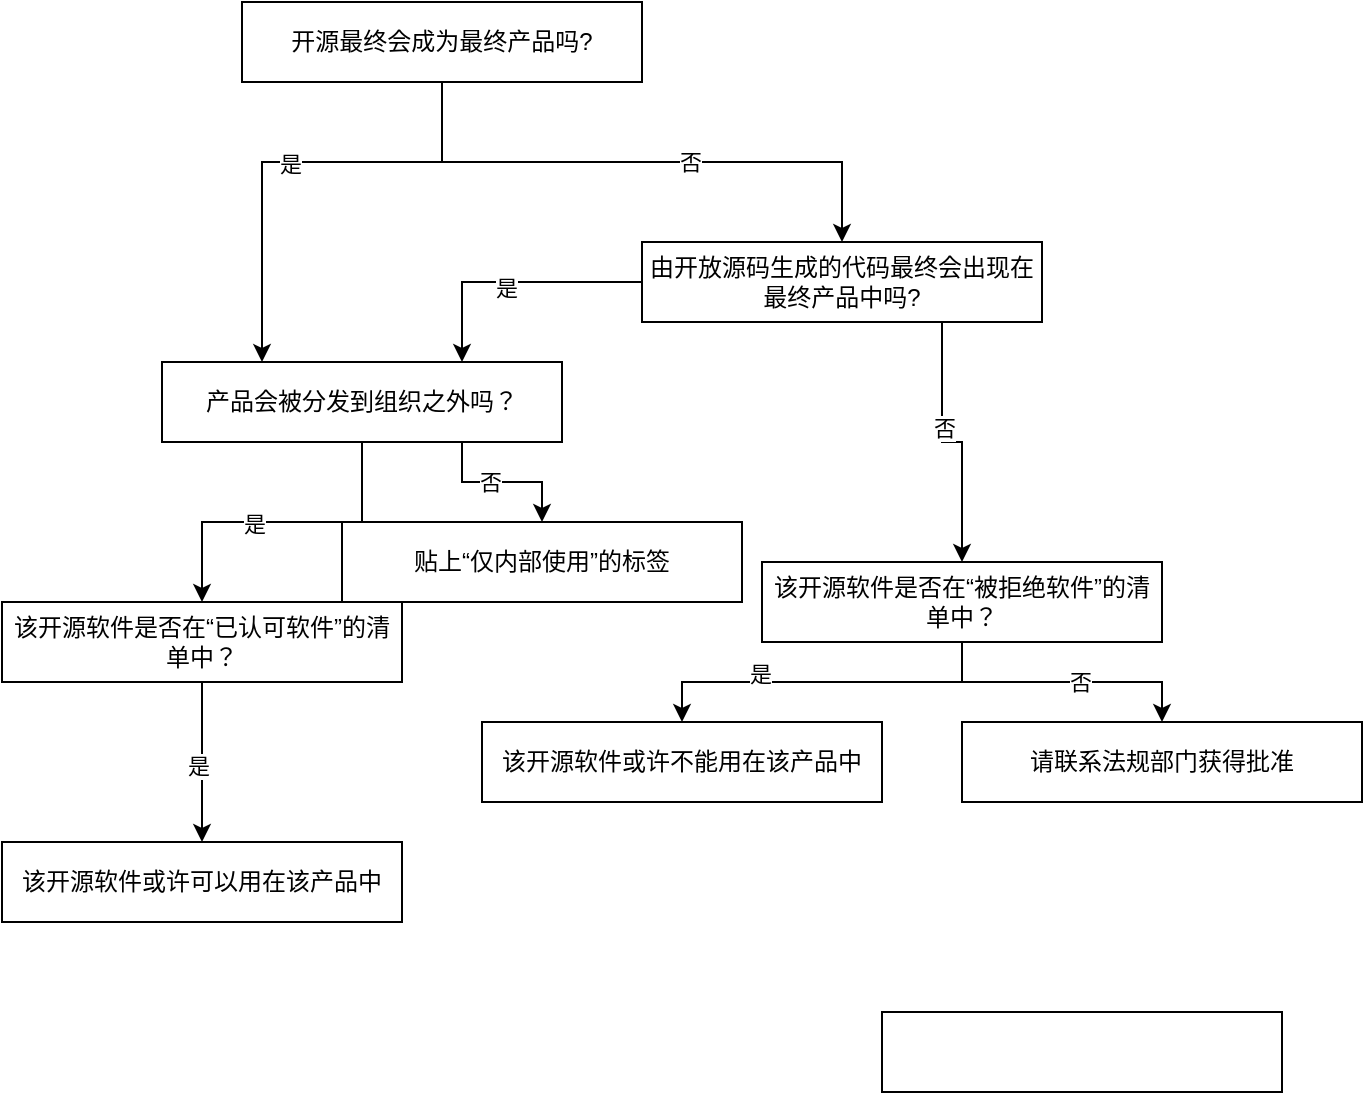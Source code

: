 <mxfile version="22.0.2" type="device">
  <diagram name="第 1 页" id="acyCwFvoxw1A1-NLWglK">
    <mxGraphModel dx="789" dy="490" grid="1" gridSize="10" guides="1" tooltips="1" connect="1" arrows="1" fold="1" page="1" pageScale="1" pageWidth="827" pageHeight="1169" math="0" shadow="0">
      <root>
        <mxCell id="0" />
        <mxCell id="1" parent="0" />
        <mxCell id="S0LXVtmESpwxHKB-OP2k-3" value="" style="edgeStyle=orthogonalEdgeStyle;rounded=0;orthogonalLoop=1;jettySize=auto;html=1;fontSize=15;entryX=0.25;entryY=0;entryDx=0;entryDy=0;" edge="1" parent="1" source="S0LXVtmESpwxHKB-OP2k-1" target="S0LXVtmESpwxHKB-OP2k-2">
          <mxGeometry relative="1" as="geometry">
            <Array as="points">
              <mxPoint x="300" y="120" />
              <mxPoint x="210" y="120" />
            </Array>
          </mxGeometry>
        </mxCell>
        <mxCell id="S0LXVtmESpwxHKB-OP2k-32" value="是" style="edgeLabel;html=1;align=center;verticalAlign=middle;resizable=0;points=[];" vertex="1" connectable="0" parent="S0LXVtmESpwxHKB-OP2k-3">
          <mxGeometry x="0.01" y="1" relative="1" as="geometry">
            <mxPoint as="offset" />
          </mxGeometry>
        </mxCell>
        <mxCell id="S0LXVtmESpwxHKB-OP2k-13" value="" style="edgeStyle=orthogonalEdgeStyle;rounded=0;orthogonalLoop=1;jettySize=auto;html=1;" edge="1" parent="1" source="S0LXVtmESpwxHKB-OP2k-1" target="S0LXVtmESpwxHKB-OP2k-12">
          <mxGeometry relative="1" as="geometry" />
        </mxCell>
        <mxCell id="S0LXVtmESpwxHKB-OP2k-14" value="否" style="edgeLabel;html=1;align=center;verticalAlign=middle;resizable=0;points=[];" vertex="1" connectable="0" parent="S0LXVtmESpwxHKB-OP2k-13">
          <mxGeometry x="0.17" relative="1" as="geometry">
            <mxPoint as="offset" />
          </mxGeometry>
        </mxCell>
        <mxCell id="S0LXVtmESpwxHKB-OP2k-1" value="开源最终会成为最终产品吗?" style="rounded=0;whiteSpace=wrap;html=1;" vertex="1" parent="1">
          <mxGeometry x="200" y="40" width="200" height="40" as="geometry" />
        </mxCell>
        <mxCell id="S0LXVtmESpwxHKB-OP2k-6" value="" style="edgeStyle=orthogonalEdgeStyle;rounded=0;orthogonalLoop=1;jettySize=auto;html=1;" edge="1" parent="1" source="S0LXVtmESpwxHKB-OP2k-2" target="S0LXVtmESpwxHKB-OP2k-5">
          <mxGeometry relative="1" as="geometry" />
        </mxCell>
        <mxCell id="S0LXVtmESpwxHKB-OP2k-9" value="是" style="edgeLabel;html=1;align=center;verticalAlign=middle;resizable=0;points=[];" vertex="1" connectable="0" parent="S0LXVtmESpwxHKB-OP2k-6">
          <mxGeometry x="0.175" y="1" relative="1" as="geometry">
            <mxPoint as="offset" />
          </mxGeometry>
        </mxCell>
        <mxCell id="S0LXVtmESpwxHKB-OP2k-2" value="产品会被分发到组织之外吗？" style="rounded=0;whiteSpace=wrap;html=1;" vertex="1" parent="1">
          <mxGeometry x="160" y="220" width="200" height="40" as="geometry" />
        </mxCell>
        <mxCell id="S0LXVtmESpwxHKB-OP2k-8" value="" style="edgeStyle=orthogonalEdgeStyle;rounded=0;orthogonalLoop=1;jettySize=auto;html=1;" edge="1" parent="1" source="S0LXVtmESpwxHKB-OP2k-5" target="S0LXVtmESpwxHKB-OP2k-7">
          <mxGeometry relative="1" as="geometry" />
        </mxCell>
        <mxCell id="S0LXVtmESpwxHKB-OP2k-10" value="是" style="edgeLabel;html=1;align=center;verticalAlign=middle;resizable=0;points=[];" vertex="1" connectable="0" parent="S0LXVtmESpwxHKB-OP2k-8">
          <mxGeometry x="0.05" y="-2" relative="1" as="geometry">
            <mxPoint as="offset" />
          </mxGeometry>
        </mxCell>
        <mxCell id="S0LXVtmESpwxHKB-OP2k-5" value="该开源软件是否在“已认可软件”的清单中？" style="rounded=0;whiteSpace=wrap;html=1;" vertex="1" parent="1">
          <mxGeometry x="80" y="340" width="200" height="40" as="geometry" />
        </mxCell>
        <mxCell id="S0LXVtmESpwxHKB-OP2k-7" value="该开源软件或许可以用在该产品中" style="rounded=0;whiteSpace=wrap;html=1;" vertex="1" parent="1">
          <mxGeometry x="80" y="460" width="200" height="40" as="geometry" />
        </mxCell>
        <mxCell id="S0LXVtmESpwxHKB-OP2k-15" value="" style="edgeStyle=orthogonalEdgeStyle;rounded=0;orthogonalLoop=1;jettySize=auto;html=1;exitX=0;exitY=0.5;exitDx=0;exitDy=0;entryX=0.75;entryY=0;entryDx=0;entryDy=0;" edge="1" parent="1" source="S0LXVtmESpwxHKB-OP2k-12" target="S0LXVtmESpwxHKB-OP2k-2">
          <mxGeometry relative="1" as="geometry" />
        </mxCell>
        <mxCell id="S0LXVtmESpwxHKB-OP2k-16" value="是" style="edgeLabel;html=1;align=center;verticalAlign=middle;resizable=0;points=[];" vertex="1" connectable="0" parent="S0LXVtmESpwxHKB-OP2k-15">
          <mxGeometry x="0.05" y="3" relative="1" as="geometry">
            <mxPoint as="offset" />
          </mxGeometry>
        </mxCell>
        <mxCell id="S0LXVtmESpwxHKB-OP2k-18" value="" style="edgeStyle=orthogonalEdgeStyle;rounded=0;orthogonalLoop=1;jettySize=auto;html=1;exitX=0.75;exitY=1;exitDx=0;exitDy=0;" edge="1" parent="1" source="S0LXVtmESpwxHKB-OP2k-12" target="S0LXVtmESpwxHKB-OP2k-17">
          <mxGeometry relative="1" as="geometry" />
        </mxCell>
        <mxCell id="S0LXVtmESpwxHKB-OP2k-19" value="否" style="edgeLabel;html=1;align=center;verticalAlign=middle;resizable=0;points=[];" vertex="1" connectable="0" parent="S0LXVtmESpwxHKB-OP2k-18">
          <mxGeometry x="-0.191" y="1" relative="1" as="geometry">
            <mxPoint as="offset" />
          </mxGeometry>
        </mxCell>
        <mxCell id="S0LXVtmESpwxHKB-OP2k-12" value="由开放源码生成的代码最终会出现在最终产品中吗?" style="rounded=0;whiteSpace=wrap;html=1;" vertex="1" parent="1">
          <mxGeometry x="400" y="160" width="200" height="40" as="geometry" />
        </mxCell>
        <mxCell id="S0LXVtmESpwxHKB-OP2k-36" value="" style="edgeStyle=orthogonalEdgeStyle;rounded=0;orthogonalLoop=1;jettySize=auto;html=1;" edge="1" parent="1" source="S0LXVtmESpwxHKB-OP2k-17" target="S0LXVtmESpwxHKB-OP2k-23">
          <mxGeometry relative="1" as="geometry" />
        </mxCell>
        <mxCell id="S0LXVtmESpwxHKB-OP2k-39" value="否" style="edgeLabel;html=1;align=center;verticalAlign=middle;resizable=0;points=[];" vertex="1" connectable="0" parent="S0LXVtmESpwxHKB-OP2k-36">
          <mxGeometry x="0.129" relative="1" as="geometry">
            <mxPoint as="offset" />
          </mxGeometry>
        </mxCell>
        <mxCell id="S0LXVtmESpwxHKB-OP2k-37" value="" style="edgeStyle=orthogonalEdgeStyle;rounded=0;orthogonalLoop=1;jettySize=auto;html=1;" edge="1" parent="1" source="S0LXVtmESpwxHKB-OP2k-17" target="S0LXVtmESpwxHKB-OP2k-24">
          <mxGeometry relative="1" as="geometry" />
        </mxCell>
        <mxCell id="S0LXVtmESpwxHKB-OP2k-38" value="是" style="edgeLabel;html=1;align=center;verticalAlign=middle;resizable=0;points=[];" vertex="1" connectable="0" parent="S0LXVtmESpwxHKB-OP2k-37">
          <mxGeometry x="0.344" y="-4" relative="1" as="geometry">
            <mxPoint as="offset" />
          </mxGeometry>
        </mxCell>
        <mxCell id="S0LXVtmESpwxHKB-OP2k-17" value="该开源软件是否在“被拒绝软件”的清单中？" style="rounded=0;whiteSpace=wrap;html=1;" vertex="1" parent="1">
          <mxGeometry x="460" y="320" width="200" height="40" as="geometry" />
        </mxCell>
        <mxCell id="S0LXVtmESpwxHKB-OP2k-21" value="" style="rounded=0;whiteSpace=wrap;html=1;" vertex="1" parent="1">
          <mxGeometry x="520" y="545" width="200" height="40" as="geometry" />
        </mxCell>
        <mxCell id="S0LXVtmESpwxHKB-OP2k-34" value="" style="edgeStyle=orthogonalEdgeStyle;rounded=0;orthogonalLoop=1;jettySize=auto;html=1;exitX=0.75;exitY=1;exitDx=0;exitDy=0;" edge="1" parent="1" source="S0LXVtmESpwxHKB-OP2k-2" target="S0LXVtmESpwxHKB-OP2k-22">
          <mxGeometry relative="1" as="geometry">
            <mxPoint x="250" y="300" as="targetPoint" />
          </mxGeometry>
        </mxCell>
        <mxCell id="S0LXVtmESpwxHKB-OP2k-35" value="否" style="edgeLabel;html=1;align=center;verticalAlign=middle;resizable=0;points=[];" vertex="1" connectable="0" parent="S0LXVtmESpwxHKB-OP2k-34">
          <mxGeometry x="-0.167" relative="1" as="geometry">
            <mxPoint as="offset" />
          </mxGeometry>
        </mxCell>
        <mxCell id="S0LXVtmESpwxHKB-OP2k-22" value="贴上“仅内部使用”的标签" style="rounded=0;whiteSpace=wrap;html=1;" vertex="1" parent="1">
          <mxGeometry x="250" y="300" width="200" height="40" as="geometry" />
        </mxCell>
        <mxCell id="S0LXVtmESpwxHKB-OP2k-23" value="请联系法规部门获得批准" style="rounded=0;whiteSpace=wrap;html=1;" vertex="1" parent="1">
          <mxGeometry x="560" y="400" width="200" height="40" as="geometry" />
        </mxCell>
        <mxCell id="S0LXVtmESpwxHKB-OP2k-24" value="该开源软件或许不能用在该产品中" style="rounded=0;whiteSpace=wrap;html=1;" vertex="1" parent="1">
          <mxGeometry x="320" y="400" width="200" height="40" as="geometry" />
        </mxCell>
      </root>
    </mxGraphModel>
  </diagram>
</mxfile>
